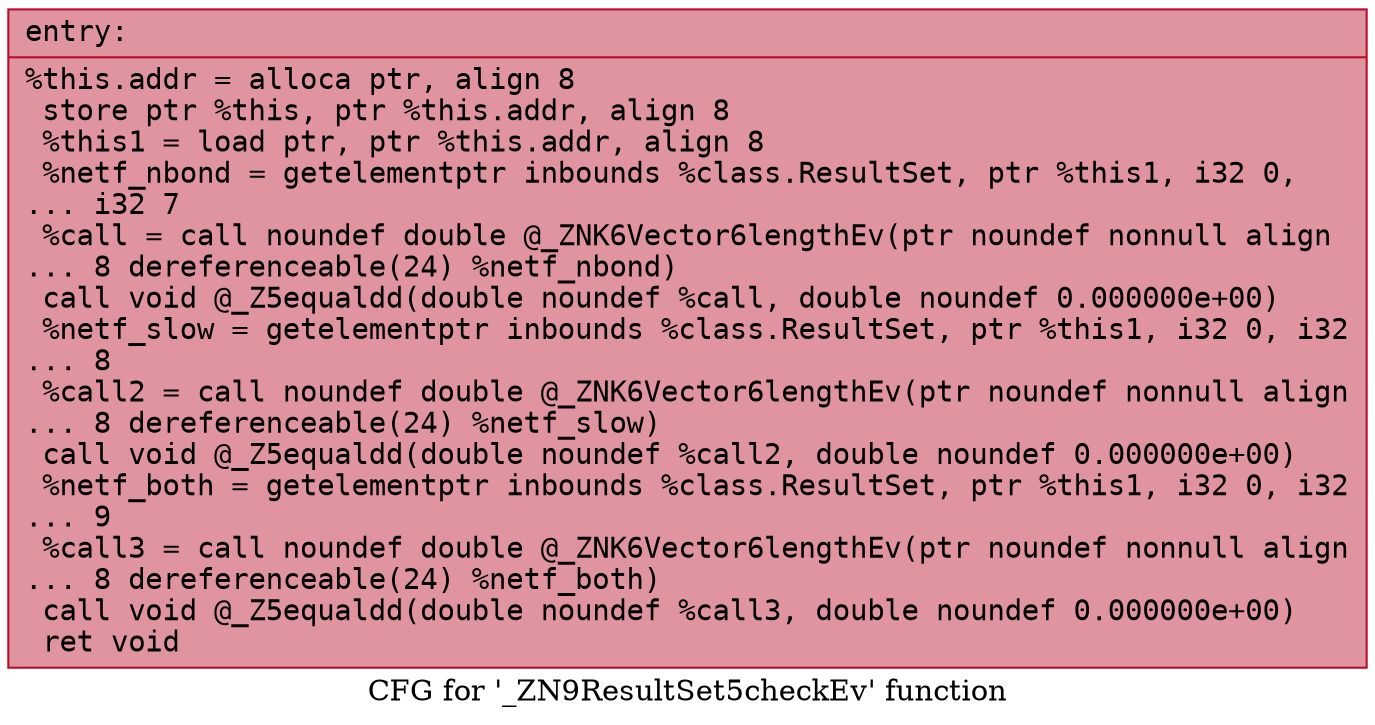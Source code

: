 digraph "CFG for '_ZN9ResultSet5checkEv' function" {
	label="CFG for '_ZN9ResultSet5checkEv' function";

	Node0x5606a9be2100 [shape=record,color="#b70d28ff", style=filled, fillcolor="#b70d2870" fontname="Courier",label="{entry:\l|  %this.addr = alloca ptr, align 8\l  store ptr %this, ptr %this.addr, align 8\l  %this1 = load ptr, ptr %this.addr, align 8\l  %netf_nbond = getelementptr inbounds %class.ResultSet, ptr %this1, i32 0,\l... i32 7\l  %call = call noundef double @_ZNK6Vector6lengthEv(ptr noundef nonnull align\l... 8 dereferenceable(24) %netf_nbond)\l  call void @_Z5equaldd(double noundef %call, double noundef 0.000000e+00)\l  %netf_slow = getelementptr inbounds %class.ResultSet, ptr %this1, i32 0, i32\l... 8\l  %call2 = call noundef double @_ZNK6Vector6lengthEv(ptr noundef nonnull align\l... 8 dereferenceable(24) %netf_slow)\l  call void @_Z5equaldd(double noundef %call2, double noundef 0.000000e+00)\l  %netf_both = getelementptr inbounds %class.ResultSet, ptr %this1, i32 0, i32\l... 9\l  %call3 = call noundef double @_ZNK6Vector6lengthEv(ptr noundef nonnull align\l... 8 dereferenceable(24) %netf_both)\l  call void @_Z5equaldd(double noundef %call3, double noundef 0.000000e+00)\l  ret void\l}"];
}
